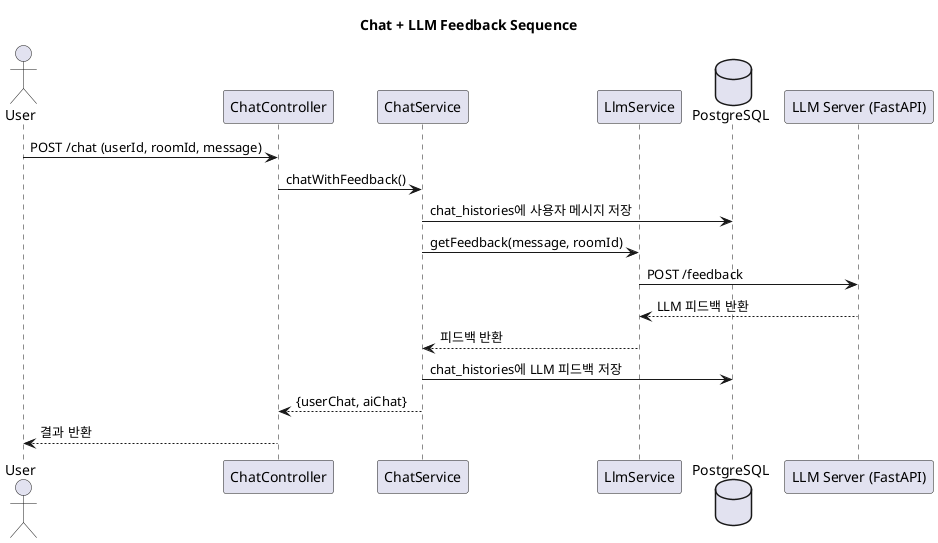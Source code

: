 @startuml
title Chat + LLM Feedback Sequence

actor User
participant "ChatController" as CC
participant "ChatService" as CS
participant "LlmService" as LS
database "PostgreSQL" as DB
participant "LLM Server (FastAPI)" as LLM

User -> CC : POST /chat (userId, roomId, message)
CC -> CS : chatWithFeedback()
CS -> DB : chat_histories에 사용자 메시지 저장
CS -> LS : getFeedback(message, roomId)
LS -> LLM : POST /feedback
LLM --> LS : LLM 피드백 반환
LS --> CS : 피드백 반환
CS -> DB : chat_histories에 LLM 피드백 저장
CS --> CC : {userChat, aiChat}
CC --> User : 결과 반환
@enduml
